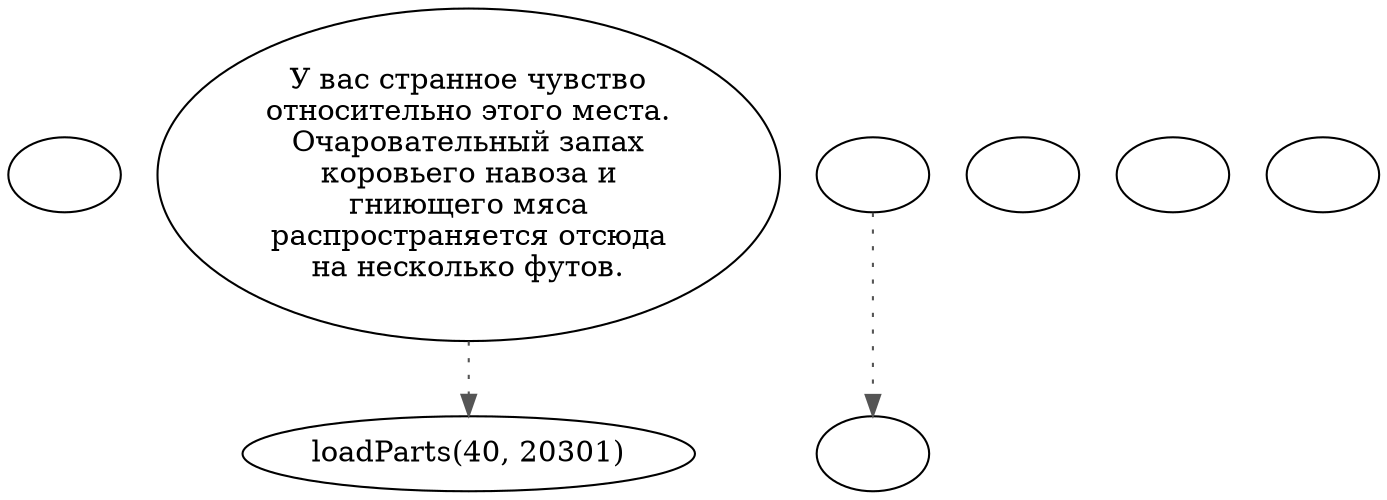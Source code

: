 digraph cowbomb {
  "start" [style=filled       fillcolor="#FFFFFF"       color="#000000"]
  "start" [label=""]
  "map_enter_p_proc" [style=filled       fillcolor="#FFFFFF"       color="#000000"]
  "map_enter_p_proc" -> "loadParts(40, 20301)" [style=dotted color="#555555"]
  "map_enter_p_proc" [label="У вас странное чувство\nотносительно этого места.\nОчаровательный запах\nкоровьего навоза и\nгниющего мяса\nраспространяется отсюда\nна несколько футов."]
  "map_update_p_proc" [style=filled       fillcolor="#FFFFFF"       color="#000000"]
  "map_update_p_proc" -> "LoadCritters" [style=dotted color="#555555"]
  "map_update_p_proc" [label=""]
  "Initial_Inven" [style=filled       fillcolor="#FFFFFF"       color="#000000"]
  "Initial_Inven" [label=""]
  "LoadCritters" [style=filled       fillcolor="#FFFFFF"       color="#000000"]
  "LoadCritters" [label=""]
  "loadParts" [style=filled       fillcolor="#FFFFFF"       color="#000000"]
  "loadParts" [label=""]
  "loadBlood" [style=filled       fillcolor="#FFFFFF"       color="#000000"]
  "loadBlood" [label=""]
}